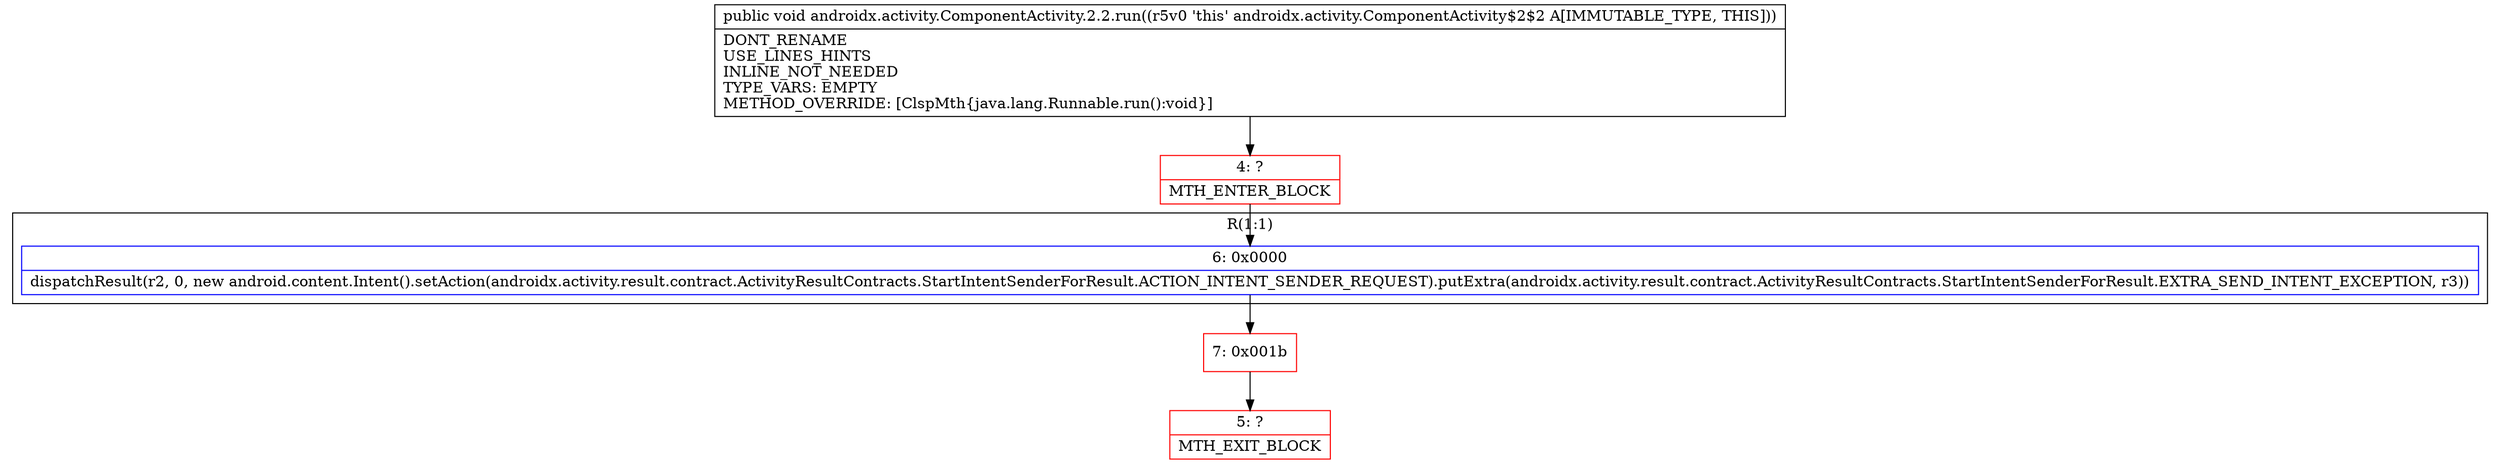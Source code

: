 digraph "CFG forandroidx.activity.ComponentActivity.2.2.run()V" {
subgraph cluster_Region_2122833444 {
label = "R(1:1)";
node [shape=record,color=blue];
Node_6 [shape=record,label="{6\:\ 0x0000|dispatchResult(r2, 0, new android.content.Intent().setAction(androidx.activity.result.contract.ActivityResultContracts.StartIntentSenderForResult.ACTION_INTENT_SENDER_REQUEST).putExtra(androidx.activity.result.contract.ActivityResultContracts.StartIntentSenderForResult.EXTRA_SEND_INTENT_EXCEPTION, r3))\l}"];
}
Node_4 [shape=record,color=red,label="{4\:\ ?|MTH_ENTER_BLOCK\l}"];
Node_7 [shape=record,color=red,label="{7\:\ 0x001b}"];
Node_5 [shape=record,color=red,label="{5\:\ ?|MTH_EXIT_BLOCK\l}"];
MethodNode[shape=record,label="{public void androidx.activity.ComponentActivity.2.2.run((r5v0 'this' androidx.activity.ComponentActivity$2$2 A[IMMUTABLE_TYPE, THIS]))  | DONT_RENAME\lUSE_LINES_HINTS\lINLINE_NOT_NEEDED\lTYPE_VARS: EMPTY\lMETHOD_OVERRIDE: [ClspMth\{java.lang.Runnable.run():void\}]\l}"];
MethodNode -> Node_4;Node_6 -> Node_7;
Node_4 -> Node_6;
Node_7 -> Node_5;
}


